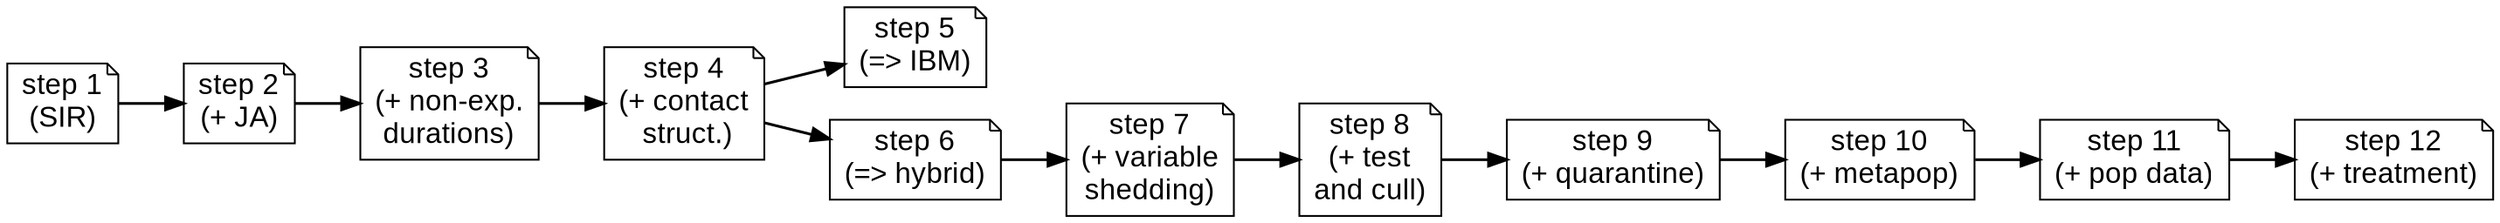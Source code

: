 digraph {
          charset="utf-8"
          rankdir=LR;

          node[fontsize=16, fontname="Arial", shape="note", style=""];
          edge[minlen=1, penwidth=1.5];

	  s1 [label="step 1\n(SIR)"];
	  s2 [label="step 2\n(+ JA)"] ;
	  s3 [label="step 3\n(+ non-exp.\ndurations)"] ;
	  s4 [label="step 4\n(+ contact\n struct.)"] ;

	  subgraph {
		  rank = same ;
		  s5 [label="step 5\n(=> IBM)"] ;
		  s6 [label="step 6\n(=> hybrid)"] ;
	  }

	  s7 [label="step 7\n(+ variable\nshedding)"] ;
	  s8 [label="step 8\n(+ test\nand cull)"] ;
	  s9 [label="step 9\n(+ quarantine)"] ;
	  s10 [label="step 10\n(+ metapop)"] ;
	  s11 [label="step 11\n(+ pop data)"] ;
	  s12 [label="step 12\n(+ treatment)"] ;
	  // subgraph {
	  // 	  rank = same ;
	  // }

          s1 -> s2 -> s3 -> s4 -> s5 ;
	  s4 -> s6 -> s7 -> s8 -> s9 -> s10 -> s11 -> s12;
}
